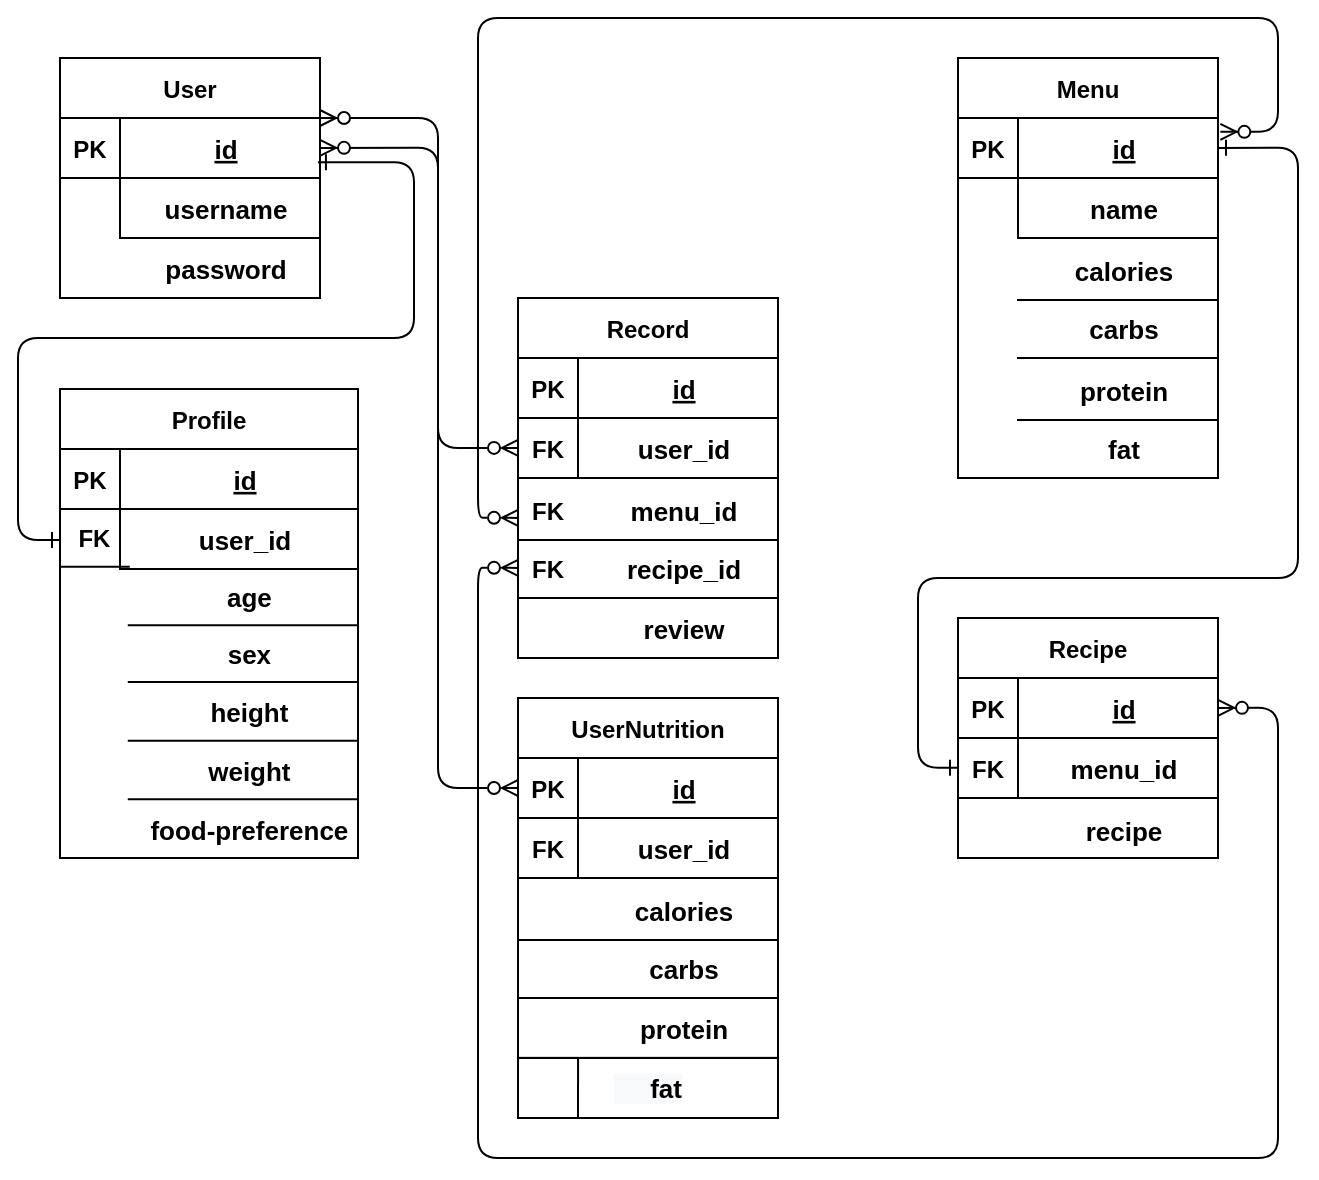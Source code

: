 <mxfile version="15.5.8" type="github">
  <diagram id="R2lEEEUBdFMjLlhIrx00" name="Page-1">
    <mxGraphModel dx="1508" dy="598" grid="1" gridSize="10" guides="1" tooltips="1" connect="1" arrows="1" fold="1" page="1" pageScale="1" pageWidth="827" pageHeight="583" math="0" shadow="0" extFonts="Permanent Marker^https://fonts.googleapis.com/css?family=Permanent+Marker">
      <root>
        <mxCell id="0" />
        <mxCell id="1" parent="0" />
        <mxCell id="eXolz-f-tqLtdmMCezY3-111" value="" style="group" parent="1" vertex="1" connectable="0">
          <mxGeometry x="510" y="29.94" width="130" height="210" as="geometry" />
        </mxCell>
        <mxCell id="eXolz-f-tqLtdmMCezY3-44" value="Menu" style="shape=table;startSize=30;container=1;collapsible=1;childLayout=tableLayout;fixedRows=1;rowLines=0;fontStyle=1;align=center;resizeLast=1;" parent="eXolz-f-tqLtdmMCezY3-111" vertex="1">
          <mxGeometry width="130" height="210" as="geometry" />
        </mxCell>
        <mxCell id="eXolz-f-tqLtdmMCezY3-45" value="" style="shape=partialRectangle;collapsible=0;dropTarget=0;pointerEvents=0;fillColor=none;points=[[0,0.5],[1,0.5]];portConstraint=eastwest;top=0;left=0;right=0;bottom=1;" parent="eXolz-f-tqLtdmMCezY3-44" vertex="1">
          <mxGeometry y="30" width="130" height="30" as="geometry" />
        </mxCell>
        <mxCell id="eXolz-f-tqLtdmMCezY3-46" value="PK" style="shape=partialRectangle;overflow=hidden;connectable=0;fillColor=none;top=0;left=0;bottom=0;right=0;fontStyle=1;" parent="eXolz-f-tqLtdmMCezY3-45" vertex="1">
          <mxGeometry width="30" height="30" as="geometry">
            <mxRectangle width="30" height="30" as="alternateBounds" />
          </mxGeometry>
        </mxCell>
        <mxCell id="eXolz-f-tqLtdmMCezY3-47" value="id" style="shape=partialRectangle;overflow=hidden;connectable=0;fillColor=none;top=0;left=0;bottom=0;right=0;align=center;spacingLeft=6;fontStyle=5;fontSize=13;" parent="eXolz-f-tqLtdmMCezY3-45" vertex="1">
          <mxGeometry x="30" width="100" height="30" as="geometry">
            <mxRectangle width="100" height="30" as="alternateBounds" />
          </mxGeometry>
        </mxCell>
        <mxCell id="eXolz-f-tqLtdmMCezY3-48" value="" style="shape=partialRectangle;collapsible=0;dropTarget=0;pointerEvents=0;fillColor=none;points=[[0,0.5],[1,0.5]];portConstraint=eastwest;top=0;left=0;right=0;bottom=0;" parent="eXolz-f-tqLtdmMCezY3-44" vertex="1">
          <mxGeometry y="60" width="130" height="30" as="geometry" />
        </mxCell>
        <mxCell id="eXolz-f-tqLtdmMCezY3-49" value="" style="shape=partialRectangle;overflow=hidden;connectable=0;fillColor=none;top=0;left=0;bottom=0;right=0;" parent="eXolz-f-tqLtdmMCezY3-48" vertex="1">
          <mxGeometry width="30" height="30" as="geometry">
            <mxRectangle width="30" height="30" as="alternateBounds" />
          </mxGeometry>
        </mxCell>
        <mxCell id="eXolz-f-tqLtdmMCezY3-50" value="name" style="shape=partialRectangle;overflow=hidden;connectable=0;fillColor=none;top=1;left=0;bottom=1;right=0;align=center;spacingLeft=6;fontStyle=1;fontSize=13;" parent="eXolz-f-tqLtdmMCezY3-48" vertex="1">
          <mxGeometry x="30" width="100" height="30" as="geometry">
            <mxRectangle width="100" height="30" as="alternateBounds" />
          </mxGeometry>
        </mxCell>
        <mxCell id="eXolz-f-tqLtdmMCezY3-51" value="" style="shape=partialRectangle;overflow=hidden;connectable=0;fillColor=none;top=0;left=0;bottom=0;right=0;" parent="eXolz-f-tqLtdmMCezY3-111" vertex="1">
          <mxGeometry y="91" width="30" height="30" as="geometry">
            <mxRectangle width="30" height="30" as="alternateBounds" />
          </mxGeometry>
        </mxCell>
        <mxCell id="eXolz-f-tqLtdmMCezY3-52" value="calories" style="shape=partialRectangle;overflow=hidden;connectable=0;fillColor=none;top=0;left=0;bottom=1;right=0;align=center;spacingLeft=6;fontStyle=1;fontSize=13;" parent="eXolz-f-tqLtdmMCezY3-111" vertex="1">
          <mxGeometry x="30" y="91" width="100" height="30" as="geometry">
            <mxRectangle width="220" height="30" as="alternateBounds" />
          </mxGeometry>
        </mxCell>
        <mxCell id="eXolz-f-tqLtdmMCezY3-53" value="" style="shape=partialRectangle;overflow=hidden;connectable=0;fillColor=none;top=0;left=0;bottom=0;right=0;" parent="eXolz-f-tqLtdmMCezY3-111" vertex="1">
          <mxGeometry y="120" width="30" height="30" as="geometry">
            <mxRectangle width="30" height="30" as="alternateBounds" />
          </mxGeometry>
        </mxCell>
        <mxCell id="eXolz-f-tqLtdmMCezY3-54" value="carbs" style="shape=partialRectangle;overflow=hidden;connectable=0;fillColor=none;top=0;left=0;bottom=1;right=0;align=center;spacingLeft=6;fontStyle=1;fontSize=13;" parent="eXolz-f-tqLtdmMCezY3-111" vertex="1">
          <mxGeometry x="30" y="120" width="100" height="30" as="geometry">
            <mxRectangle width="220" height="30" as="alternateBounds" />
          </mxGeometry>
        </mxCell>
        <mxCell id="eXolz-f-tqLtdmMCezY3-55" value="" style="shape=partialRectangle;overflow=hidden;connectable=0;fillColor=none;top=0;left=0;bottom=0;right=0;" parent="eXolz-f-tqLtdmMCezY3-111" vertex="1">
          <mxGeometry y="151" width="30" height="30" as="geometry">
            <mxRectangle width="30" height="30" as="alternateBounds" />
          </mxGeometry>
        </mxCell>
        <mxCell id="eXolz-f-tqLtdmMCezY3-56" value="protein" style="shape=partialRectangle;overflow=hidden;connectable=0;fillColor=none;top=0;left=0;bottom=1;right=0;align=center;spacingLeft=6;fontStyle=1;fontSize=13;" parent="eXolz-f-tqLtdmMCezY3-111" vertex="1">
          <mxGeometry x="30" y="151" width="100" height="30" as="geometry">
            <mxRectangle width="220" height="30" as="alternateBounds" />
          </mxGeometry>
        </mxCell>
        <mxCell id="eXolz-f-tqLtdmMCezY3-57" value="" style="shape=partialRectangle;overflow=hidden;connectable=0;fillColor=none;top=0;left=0;bottom=0;right=0;" parent="eXolz-f-tqLtdmMCezY3-111" vertex="1">
          <mxGeometry y="180" width="30" height="30" as="geometry">
            <mxRectangle width="30" height="30" as="alternateBounds" />
          </mxGeometry>
        </mxCell>
        <mxCell id="eXolz-f-tqLtdmMCezY3-58" value="fat" style="shape=partialRectangle;overflow=hidden;connectable=0;fillColor=none;top=0;left=0;bottom=1;right=0;align=center;spacingLeft=6;fontStyle=1;fontSize=13;" parent="eXolz-f-tqLtdmMCezY3-111" vertex="1">
          <mxGeometry x="30" y="180" width="100" height="30" as="geometry">
            <mxRectangle width="220" height="30" as="alternateBounds" />
          </mxGeometry>
        </mxCell>
        <mxCell id="eXolz-f-tqLtdmMCezY3-113" value="" style="group" parent="1" vertex="1" connectable="0">
          <mxGeometry x="290" y="149.94" width="130" height="180" as="geometry" />
        </mxCell>
        <mxCell id="eXolz-f-tqLtdmMCezY3-95" value="Record" style="shape=table;startSize=30;container=1;collapsible=1;childLayout=tableLayout;fixedRows=1;rowLines=0;fontStyle=1;align=center;resizeLast=1;" parent="eXolz-f-tqLtdmMCezY3-113" vertex="1">
          <mxGeometry width="130" height="180" as="geometry" />
        </mxCell>
        <mxCell id="eXolz-f-tqLtdmMCezY3-96" value="" style="shape=partialRectangle;collapsible=0;dropTarget=0;pointerEvents=0;fillColor=none;points=[[0,0.5],[1,0.5]];portConstraint=eastwest;top=0;left=0;right=0;bottom=1;" parent="eXolz-f-tqLtdmMCezY3-95" vertex="1">
          <mxGeometry y="30" width="130" height="30" as="geometry" />
        </mxCell>
        <mxCell id="eXolz-f-tqLtdmMCezY3-97" value="PK" style="shape=partialRectangle;overflow=hidden;connectable=0;fillColor=none;top=0;left=0;bottom=0;right=0;fontStyle=1;" parent="eXolz-f-tqLtdmMCezY3-96" vertex="1">
          <mxGeometry width="30" height="30" as="geometry">
            <mxRectangle width="30" height="30" as="alternateBounds" />
          </mxGeometry>
        </mxCell>
        <mxCell id="eXolz-f-tqLtdmMCezY3-98" value="id" style="shape=partialRectangle;overflow=hidden;connectable=0;fillColor=none;top=0;left=0;bottom=0;right=0;align=center;spacingLeft=6;fontStyle=5;fontSize=13;" parent="eXolz-f-tqLtdmMCezY3-96" vertex="1">
          <mxGeometry x="30" width="100" height="30" as="geometry">
            <mxRectangle width="100" height="30" as="alternateBounds" />
          </mxGeometry>
        </mxCell>
        <mxCell id="eXolz-f-tqLtdmMCezY3-99" value="" style="shape=partialRectangle;collapsible=0;dropTarget=0;pointerEvents=0;fillColor=none;points=[[0,0.5],[1,0.5]];portConstraint=eastwest;top=0;left=0;right=0;bottom=0;" parent="eXolz-f-tqLtdmMCezY3-95" vertex="1">
          <mxGeometry y="60" width="130" height="30" as="geometry" />
        </mxCell>
        <mxCell id="eXolz-f-tqLtdmMCezY3-100" value="" style="shape=partialRectangle;overflow=hidden;connectable=0;fillColor=none;top=0;left=0;bottom=0;right=0;" parent="eXolz-f-tqLtdmMCezY3-99" vertex="1">
          <mxGeometry width="30" height="30" as="geometry">
            <mxRectangle width="30" height="30" as="alternateBounds" />
          </mxGeometry>
        </mxCell>
        <mxCell id="eXolz-f-tqLtdmMCezY3-101" value="user_id" style="shape=partialRectangle;overflow=hidden;connectable=0;fillColor=none;top=1;left=0;bottom=1;right=0;align=center;spacingLeft=6;fontStyle=1;fontSize=13;" parent="eXolz-f-tqLtdmMCezY3-99" vertex="1">
          <mxGeometry x="30" width="100" height="30" as="geometry">
            <mxRectangle width="100" height="30" as="alternateBounds" />
          </mxGeometry>
        </mxCell>
        <mxCell id="eXolz-f-tqLtdmMCezY3-102" value="FK" style="shape=partialRectangle;overflow=hidden;connectable=0;fillColor=none;top=0;left=0;bottom=1;right=0;fontStyle=1" parent="eXolz-f-tqLtdmMCezY3-113" vertex="1">
          <mxGeometry y="91" width="30" height="30" as="geometry">
            <mxRectangle width="30" height="30" as="alternateBounds" />
          </mxGeometry>
        </mxCell>
        <mxCell id="eXolz-f-tqLtdmMCezY3-103" value="menu_id" style="shape=partialRectangle;overflow=hidden;connectable=0;fillColor=none;top=0;left=0;bottom=1;right=0;align=center;spacingLeft=6;fontStyle=1;fontSize=13;" parent="eXolz-f-tqLtdmMCezY3-113" vertex="1">
          <mxGeometry x="30" y="91" width="100" height="30" as="geometry">
            <mxRectangle width="220" height="30" as="alternateBounds" />
          </mxGeometry>
        </mxCell>
        <mxCell id="eXolz-f-tqLtdmMCezY3-106" value="FK" style="shape=partialRectangle;overflow=hidden;connectable=0;fillColor=none;top=0;left=0;bottom=1;right=0;fontStyle=1;" parent="eXolz-f-tqLtdmMCezY3-113" vertex="1">
          <mxGeometry y="60" width="30" height="30" as="geometry">
            <mxRectangle width="30" height="30" as="alternateBounds" />
          </mxGeometry>
        </mxCell>
        <mxCell id="eXolz-f-tqLtdmMCezY3-107" value="FK" style="shape=partialRectangle;overflow=hidden;connectable=0;fillColor=none;top=0;left=0;bottom=1;right=0;fontStyle=1" parent="eXolz-f-tqLtdmMCezY3-113" vertex="1">
          <mxGeometry y="120" width="30" height="30" as="geometry">
            <mxRectangle width="30" height="30" as="alternateBounds" />
          </mxGeometry>
        </mxCell>
        <mxCell id="eXolz-f-tqLtdmMCezY3-108" value="recipe_id" style="shape=partialRectangle;overflow=hidden;connectable=0;fillColor=none;top=0;left=0;bottom=1;right=0;align=center;spacingLeft=6;fontStyle=1;fontSize=13;" parent="eXolz-f-tqLtdmMCezY3-113" vertex="1">
          <mxGeometry x="30" y="120" width="100" height="30" as="geometry">
            <mxRectangle width="220" height="30" as="alternateBounds" />
          </mxGeometry>
        </mxCell>
        <mxCell id="eXolz-f-tqLtdmMCezY3-109" value="" style="shape=partialRectangle;overflow=hidden;connectable=0;fillColor=none;top=0;left=0;bottom=0;right=0;" parent="eXolz-f-tqLtdmMCezY3-113" vertex="1">
          <mxGeometry y="150" width="30" height="30" as="geometry">
            <mxRectangle width="30" height="30" as="alternateBounds" />
          </mxGeometry>
        </mxCell>
        <mxCell id="eXolz-f-tqLtdmMCezY3-110" value="review" style="shape=partialRectangle;overflow=hidden;connectable=0;fillColor=none;top=0;left=0;bottom=0;right=0;align=center;spacingLeft=6;fontStyle=1;fontSize=13;" parent="eXolz-f-tqLtdmMCezY3-113" vertex="1">
          <mxGeometry x="30" y="150" width="100" height="30" as="geometry">
            <mxRectangle width="220" height="30" as="alternateBounds" />
          </mxGeometry>
        </mxCell>
        <mxCell id="eXolz-f-tqLtdmMCezY3-114" value="" style="group" parent="1" vertex="1" connectable="0">
          <mxGeometry x="510" y="309.94" width="130" height="121" as="geometry" />
        </mxCell>
        <mxCell id="eXolz-f-tqLtdmMCezY3-78" value="Recipe" style="shape=table;startSize=30;container=1;collapsible=1;childLayout=tableLayout;fixedRows=1;rowLines=0;fontStyle=1;align=center;resizeLast=1;" parent="eXolz-f-tqLtdmMCezY3-114" vertex="1">
          <mxGeometry width="130" height="120" as="geometry" />
        </mxCell>
        <mxCell id="eXolz-f-tqLtdmMCezY3-79" value="" style="shape=partialRectangle;collapsible=0;dropTarget=0;pointerEvents=0;fillColor=none;points=[[0,0.5],[1,0.5]];portConstraint=eastwest;top=0;left=0;right=0;bottom=1;" parent="eXolz-f-tqLtdmMCezY3-78" vertex="1">
          <mxGeometry y="30" width="130" height="30" as="geometry" />
        </mxCell>
        <mxCell id="eXolz-f-tqLtdmMCezY3-80" value="PK" style="shape=partialRectangle;overflow=hidden;connectable=0;fillColor=none;top=0;left=0;bottom=0;right=0;fontStyle=1;" parent="eXolz-f-tqLtdmMCezY3-79" vertex="1">
          <mxGeometry width="30" height="30" as="geometry">
            <mxRectangle width="30" height="30" as="alternateBounds" />
          </mxGeometry>
        </mxCell>
        <mxCell id="eXolz-f-tqLtdmMCezY3-81" value="id" style="shape=partialRectangle;overflow=hidden;connectable=0;fillColor=none;top=0;left=0;bottom=0;right=0;align=center;spacingLeft=6;fontStyle=5;fontSize=13;" parent="eXolz-f-tqLtdmMCezY3-79" vertex="1">
          <mxGeometry x="30" width="100" height="30" as="geometry">
            <mxRectangle width="100" height="30" as="alternateBounds" />
          </mxGeometry>
        </mxCell>
        <mxCell id="eXolz-f-tqLtdmMCezY3-82" value="" style="shape=partialRectangle;collapsible=0;dropTarget=0;pointerEvents=0;fillColor=none;points=[[0,0.5],[1,0.5]];portConstraint=eastwest;top=0;left=0;right=0;bottom=0;" parent="eXolz-f-tqLtdmMCezY3-78" vertex="1">
          <mxGeometry y="60" width="130" height="30" as="geometry" />
        </mxCell>
        <mxCell id="eXolz-f-tqLtdmMCezY3-83" value="" style="shape=partialRectangle;overflow=hidden;connectable=0;fillColor=none;top=0;left=0;bottom=0;right=0;" parent="eXolz-f-tqLtdmMCezY3-82" vertex="1">
          <mxGeometry width="30" height="30" as="geometry">
            <mxRectangle width="30" height="30" as="alternateBounds" />
          </mxGeometry>
        </mxCell>
        <mxCell id="eXolz-f-tqLtdmMCezY3-84" value="menu_id" style="shape=partialRectangle;overflow=hidden;connectable=0;fillColor=none;top=1;left=0;bottom=1;right=0;align=center;spacingLeft=6;fontStyle=1;fontSize=13;" parent="eXolz-f-tqLtdmMCezY3-82" vertex="1">
          <mxGeometry x="30" width="100" height="30" as="geometry">
            <mxRectangle width="100" height="30" as="alternateBounds" />
          </mxGeometry>
        </mxCell>
        <mxCell id="eXolz-f-tqLtdmMCezY3-85" value="" style="shape=partialRectangle;overflow=hidden;connectable=0;fillColor=none;top=0;left=0;bottom=0;right=0;" parent="eXolz-f-tqLtdmMCezY3-114" vertex="1">
          <mxGeometry y="91" width="30" height="30" as="geometry">
            <mxRectangle width="30" height="30" as="alternateBounds" />
          </mxGeometry>
        </mxCell>
        <mxCell id="eXolz-f-tqLtdmMCezY3-86" value="recipe" style="shape=partialRectangle;overflow=hidden;connectable=0;fillColor=none;top=0;left=0;bottom=0;right=0;align=center;spacingLeft=6;fontStyle=1;fontSize=13;" parent="eXolz-f-tqLtdmMCezY3-114" vertex="1">
          <mxGeometry x="30" y="91" width="100" height="30" as="geometry">
            <mxRectangle width="220" height="30" as="alternateBounds" />
          </mxGeometry>
        </mxCell>
        <mxCell id="eXolz-f-tqLtdmMCezY3-94" value="FK" style="shape=partialRectangle;overflow=hidden;connectable=0;fillColor=none;top=0;left=0;bottom=1;right=0;fontStyle=1;" parent="eXolz-f-tqLtdmMCezY3-114" vertex="1">
          <mxGeometry y="60" width="30" height="30" as="geometry">
            <mxRectangle width="30" height="30" as="alternateBounds" />
          </mxGeometry>
        </mxCell>
        <mxCell id="pg6HYWG1b-laLnxa9u-H-16" value="" style="edgeStyle=orthogonalEdgeStyle;endArrow=ERzeroToMany;startArrow=ERzeroToMany;endFill=0;startFill=1;exitX=1;exitY=0.5;exitDx=0;exitDy=0;" parent="1" source="C-vyLk0tnHw3VtMMgP7b-24" target="eXolz-f-tqLtdmMCezY3-99" edge="1">
          <mxGeometry width="100" height="100" relative="1" as="geometry">
            <mxPoint x="240" y="-120.06" as="sourcePoint" />
            <mxPoint x="390" y="104.94" as="targetPoint" />
            <Array as="points">
              <mxPoint x="250" y="74.94" />
              <mxPoint x="250" y="224.94" />
            </Array>
          </mxGeometry>
        </mxCell>
        <mxCell id="pg6HYWG1b-laLnxa9u-H-18" value="" style="edgeStyle=orthogonalEdgeStyle;endArrow=ERone;startArrow=ERone;endFill=0;startFill=0;exitX=0.992;exitY=0.74;exitDx=0;exitDy=0;exitPerimeter=0;" parent="1" source="C-vyLk0tnHw3VtMMgP7b-24" target="pg6HYWG1b-laLnxa9u-H-6" edge="1">
          <mxGeometry width="100" height="100" relative="1" as="geometry">
            <mxPoint x="160" y="-20.06" as="sourcePoint" />
            <mxPoint x="308" y="119.94" as="targetPoint" />
            <Array as="points">
              <mxPoint x="238" y="81.94" />
              <mxPoint x="238" y="169.94" />
              <mxPoint x="40" y="169.94" />
              <mxPoint x="40" y="270.94" />
            </Array>
          </mxGeometry>
        </mxCell>
        <mxCell id="eXolz-f-tqLtdmMCezY3-32" value="" style="shape=partialRectangle;overflow=hidden;connectable=0;fillColor=none;top=0;left=0;bottom=0;right=0;" parent="1" vertex="1">
          <mxGeometry x="41" y="209.94" width="30" height="30" as="geometry">
            <mxRectangle width="30" height="30" as="alternateBounds" />
          </mxGeometry>
        </mxCell>
        <mxCell id="eXolz-f-tqLtdmMCezY3-34" value="" style="shape=partialRectangle;overflow=hidden;connectable=0;fillColor=none;top=0;left=0;bottom=0;right=0;" parent="1" vertex="1">
          <mxGeometry x="41" y="238.94" width="30" height="30" as="geometry">
            <mxRectangle width="30" height="30" as="alternateBounds" />
          </mxGeometry>
        </mxCell>
        <mxCell id="eXolz-f-tqLtdmMCezY3-36" value="" style="shape=partialRectangle;overflow=hidden;connectable=0;fillColor=none;top=0;left=0;bottom=0;right=0;" parent="1" vertex="1">
          <mxGeometry x="40" y="180.94" width="30" height="30" as="geometry">
            <mxRectangle width="30" height="30" as="alternateBounds" />
          </mxGeometry>
        </mxCell>
        <mxCell id="eXolz-f-tqLtdmMCezY3-38" value="" style="shape=partialRectangle;overflow=hidden;connectable=0;fillColor=none;top=0;left=0;bottom=0;right=0;" parent="1" vertex="1">
          <mxGeometry x="40" y="209.94" width="30" height="30" as="geometry">
            <mxRectangle width="30" height="30" as="alternateBounds" />
          </mxGeometry>
        </mxCell>
        <mxCell id="eXolz-f-tqLtdmMCezY3-40" value="" style="shape=partialRectangle;overflow=hidden;connectable=0;fillColor=none;top=0;left=0;bottom=0;right=0;" parent="1" vertex="1">
          <mxGeometry x="40" y="240.94" width="30" height="30" as="geometry">
            <mxRectangle width="30" height="30" as="alternateBounds" />
          </mxGeometry>
        </mxCell>
        <mxCell id="pg6HYWG1b-laLnxa9u-H-21" value="" style="group" parent="1" vertex="1" connectable="0">
          <mxGeometry x="61" y="29.94" width="130" height="120" as="geometry" />
        </mxCell>
        <mxCell id="C-vyLk0tnHw3VtMMgP7b-23" value="User" style="shape=table;startSize=30;container=1;collapsible=1;childLayout=tableLayout;fixedRows=1;rowLines=0;fontStyle=1;align=center;resizeLast=1;" parent="pg6HYWG1b-laLnxa9u-H-21" vertex="1">
          <mxGeometry width="130" height="120" as="geometry" />
        </mxCell>
        <mxCell id="C-vyLk0tnHw3VtMMgP7b-24" value="" style="shape=partialRectangle;collapsible=0;dropTarget=0;pointerEvents=0;fillColor=none;points=[[0,0.5],[1,0.5]];portConstraint=eastwest;top=0;left=0;right=0;bottom=1;" parent="C-vyLk0tnHw3VtMMgP7b-23" vertex="1">
          <mxGeometry y="30" width="130" height="30" as="geometry" />
        </mxCell>
        <mxCell id="C-vyLk0tnHw3VtMMgP7b-25" value="PK" style="shape=partialRectangle;overflow=hidden;connectable=0;fillColor=none;top=0;left=0;bottom=0;right=0;fontStyle=1;" parent="C-vyLk0tnHw3VtMMgP7b-24" vertex="1">
          <mxGeometry width="30" height="30" as="geometry">
            <mxRectangle width="30" height="30" as="alternateBounds" />
          </mxGeometry>
        </mxCell>
        <mxCell id="C-vyLk0tnHw3VtMMgP7b-26" value="id" style="shape=partialRectangle;overflow=hidden;connectable=0;fillColor=none;top=0;left=0;bottom=0;right=0;align=center;spacingLeft=6;fontStyle=5;fontSize=13;" parent="C-vyLk0tnHw3VtMMgP7b-24" vertex="1">
          <mxGeometry x="30" width="100" height="30" as="geometry">
            <mxRectangle width="100" height="30" as="alternateBounds" />
          </mxGeometry>
        </mxCell>
        <mxCell id="C-vyLk0tnHw3VtMMgP7b-27" value="" style="shape=partialRectangle;collapsible=0;dropTarget=0;pointerEvents=0;fillColor=none;points=[[0,0.5],[1,0.5]];portConstraint=eastwest;top=0;left=0;right=0;bottom=0;" parent="C-vyLk0tnHw3VtMMgP7b-23" vertex="1">
          <mxGeometry y="60" width="130" height="30" as="geometry" />
        </mxCell>
        <mxCell id="C-vyLk0tnHw3VtMMgP7b-28" value="" style="shape=partialRectangle;overflow=hidden;connectable=0;fillColor=none;top=0;left=0;bottom=0;right=0;" parent="C-vyLk0tnHw3VtMMgP7b-27" vertex="1">
          <mxGeometry width="30" height="30" as="geometry">
            <mxRectangle width="30" height="30" as="alternateBounds" />
          </mxGeometry>
        </mxCell>
        <mxCell id="C-vyLk0tnHw3VtMMgP7b-29" value="username" style="shape=partialRectangle;overflow=hidden;connectable=0;fillColor=none;top=1;left=0;bottom=1;right=0;align=center;spacingLeft=6;fontStyle=1;fontSize=13;" parent="C-vyLk0tnHw3VtMMgP7b-27" vertex="1">
          <mxGeometry x="30" width="100" height="30" as="geometry">
            <mxRectangle width="100" height="30" as="alternateBounds" />
          </mxGeometry>
        </mxCell>
        <mxCell id="eXolz-f-tqLtdmMCezY3-33" value="password" style="shape=partialRectangle;overflow=hidden;connectable=0;fillColor=none;top=0;left=0;bottom=1;right=0;align=center;spacingLeft=6;fontStyle=1;fontSize=13;" parent="pg6HYWG1b-laLnxa9u-H-21" vertex="1">
          <mxGeometry x="30" y="90" width="100" height="30" as="geometry">
            <mxRectangle width="220" height="30" as="alternateBounds" />
          </mxGeometry>
        </mxCell>
        <mxCell id="pg6HYWG1b-laLnxa9u-H-22" value="" style="group" parent="1" vertex="1" connectable="0">
          <mxGeometry x="61" y="195.44" width="149" height="234.5" as="geometry" />
        </mxCell>
        <mxCell id="pg6HYWG1b-laLnxa9u-H-19" value="weight" style="shape=partialRectangle;overflow=hidden;connectable=0;fillColor=none;top=0;left=0;bottom=1;right=0;align=center;spacingLeft=6;fontStyle=1;fontSize=13;" parent="pg6HYWG1b-laLnxa9u-H-22" vertex="1">
          <mxGeometry x="34.385" y="175.875" width="114.615" height="29.312" as="geometry">
            <mxRectangle width="220" height="30" as="alternateBounds" />
          </mxGeometry>
        </mxCell>
        <mxCell id="pg6HYWG1b-laLnxa9u-H-20" value="food-preference" style="shape=partialRectangle;overflow=hidden;connectable=0;fillColor=none;top=0;left=0;bottom=1;right=0;align=center;spacingLeft=6;fontStyle=1;fontSize=13;" parent="pg6HYWG1b-laLnxa9u-H-22" vertex="1">
          <mxGeometry x="34.385" y="205.188" width="114.615" height="29.312" as="geometry">
            <mxRectangle width="220" height="30" as="alternateBounds" />
          </mxGeometry>
        </mxCell>
        <mxCell id="pg6HYWG1b-laLnxa9u-H-2" value="Profile" style="shape=table;startSize=30;container=1;collapsible=1;childLayout=tableLayout;fixedRows=1;rowLines=0;fontStyle=1;align=center;resizeLast=1;" parent="pg6HYWG1b-laLnxa9u-H-22" vertex="1">
          <mxGeometry width="149" height="234.5" as="geometry" />
        </mxCell>
        <mxCell id="pg6HYWG1b-laLnxa9u-H-3" value="" style="shape=partialRectangle;collapsible=0;dropTarget=0;pointerEvents=0;fillColor=none;points=[[0,0.5],[1,0.5]];portConstraint=eastwest;top=0;left=0;right=0;bottom=1;" parent="pg6HYWG1b-laLnxa9u-H-2" vertex="1">
          <mxGeometry y="30" width="149" height="30" as="geometry" />
        </mxCell>
        <mxCell id="pg6HYWG1b-laLnxa9u-H-4" value="PK" style="shape=partialRectangle;overflow=hidden;connectable=0;fillColor=none;top=0;left=0;bottom=0;right=0;fontStyle=1;" parent="pg6HYWG1b-laLnxa9u-H-3" vertex="1">
          <mxGeometry width="30" height="30" as="geometry">
            <mxRectangle width="30" height="30" as="alternateBounds" />
          </mxGeometry>
        </mxCell>
        <mxCell id="pg6HYWG1b-laLnxa9u-H-5" value="id" style="shape=partialRectangle;overflow=hidden;connectable=0;fillColor=none;top=0;left=0;bottom=0;right=0;align=center;spacingLeft=6;fontStyle=5;fontSize=13;" parent="pg6HYWG1b-laLnxa9u-H-3" vertex="1">
          <mxGeometry x="30" width="119" height="30" as="geometry">
            <mxRectangle width="119" height="30" as="alternateBounds" />
          </mxGeometry>
        </mxCell>
        <mxCell id="pg6HYWG1b-laLnxa9u-H-6" value="" style="shape=partialRectangle;collapsible=0;dropTarget=0;pointerEvents=0;fillColor=none;points=[[0,0.5],[1,0.5]];portConstraint=eastwest;top=0;left=0;right=0;bottom=0;" parent="pg6HYWG1b-laLnxa9u-H-2" vertex="1">
          <mxGeometry y="60" width="149" height="30" as="geometry" />
        </mxCell>
        <mxCell id="pg6HYWG1b-laLnxa9u-H-7" value="" style="shape=partialRectangle;overflow=hidden;connectable=0;fillColor=none;top=0;left=0;bottom=0;right=0;" parent="pg6HYWG1b-laLnxa9u-H-6" vertex="1">
          <mxGeometry width="30" height="30" as="geometry">
            <mxRectangle width="30" height="30" as="alternateBounds" />
          </mxGeometry>
        </mxCell>
        <mxCell id="pg6HYWG1b-laLnxa9u-H-8" value="user_id" style="shape=partialRectangle;overflow=hidden;connectable=0;fillColor=none;top=1;left=0;bottom=1;right=0;align=center;spacingLeft=6;fontStyle=1;fontSize=13;" parent="pg6HYWG1b-laLnxa9u-H-6" vertex="1">
          <mxGeometry x="30" width="119" height="30" as="geometry">
            <mxRectangle width="119" height="30" as="alternateBounds" />
          </mxGeometry>
        </mxCell>
        <mxCell id="pg6HYWG1b-laLnxa9u-H-10" value="age" style="shape=partialRectangle;overflow=hidden;connectable=0;fillColor=none;top=0;left=0;bottom=1;right=0;align=center;spacingLeft=6;fontStyle=1;fontSize=13;" parent="pg6HYWG1b-laLnxa9u-H-22" vertex="1">
          <mxGeometry x="34.385" y="88.915" width="114.615" height="29.312" as="geometry">
            <mxRectangle width="220" height="30" as="alternateBounds" />
          </mxGeometry>
        </mxCell>
        <mxCell id="pg6HYWG1b-laLnxa9u-H-11" value="FK" style="shape=partialRectangle;overflow=hidden;connectable=0;fillColor=none;top=0;left=0;bottom=1;right=0;fontStyle=1;" parent="pg6HYWG1b-laLnxa9u-H-22" vertex="1">
          <mxGeometry y="59.605" width="34.385" height="29.312" as="geometry">
            <mxRectangle width="30" height="30" as="alternateBounds" />
          </mxGeometry>
        </mxCell>
        <mxCell id="pg6HYWG1b-laLnxa9u-H-13" value="sex" style="shape=partialRectangle;overflow=hidden;connectable=0;fillColor=none;top=0;left=0;bottom=1;right=0;align=center;spacingLeft=6;fontStyle=1;fontSize=13;" parent="pg6HYWG1b-laLnxa9u-H-22" vertex="1">
          <mxGeometry x="34.385" y="117.25" width="114.615" height="29.312" as="geometry">
            <mxRectangle width="220" height="30" as="alternateBounds" />
          </mxGeometry>
        </mxCell>
        <mxCell id="pg6HYWG1b-laLnxa9u-H-14" value="" style="shape=partialRectangle;overflow=hidden;connectable=0;fillColor=none;top=0;left=0;bottom=0;right=0;" parent="pg6HYWG1b-laLnxa9u-H-22" vertex="1">
          <mxGeometry y="146.562" width="34.385" height="29.312" as="geometry">
            <mxRectangle width="30" height="30" as="alternateBounds" />
          </mxGeometry>
        </mxCell>
        <mxCell id="pg6HYWG1b-laLnxa9u-H-15" value="height" style="shape=partialRectangle;overflow=hidden;connectable=0;fillColor=none;top=0;left=0;bottom=1;right=0;align=center;spacingLeft=6;fontStyle=1;fontSize=13;" parent="pg6HYWG1b-laLnxa9u-H-22" vertex="1">
          <mxGeometry x="34.385" y="146.562" width="114.615" height="29.312" as="geometry">
            <mxRectangle width="220" height="30" as="alternateBounds" />
          </mxGeometry>
        </mxCell>
        <mxCell id="pg6HYWG1b-laLnxa9u-H-31" value="" style="edgeStyle=orthogonalEdgeStyle;endArrow=ERone;startArrow=ERone;endFill=0;startFill=0;" parent="1" source="eXolz-f-tqLtdmMCezY3-82" edge="1">
          <mxGeometry width="100" height="100" relative="1" as="geometry">
            <mxPoint x="199.96" y="84.94" as="sourcePoint" />
            <mxPoint x="640" y="74.94" as="targetPoint" />
            <Array as="points">
              <mxPoint x="490" y="384.94" />
              <mxPoint x="490" y="289.94" />
              <mxPoint x="680" y="289.94" />
              <mxPoint x="680" y="74.94" />
            </Array>
          </mxGeometry>
        </mxCell>
        <mxCell id="pg6HYWG1b-laLnxa9u-H-32" value="" style="edgeStyle=orthogonalEdgeStyle;endArrow=ERzeroToMany;startArrow=ERzeroToMany;endFill=0;startFill=1;exitX=1.009;exitY=0.233;exitDx=0;exitDy=0;exitPerimeter=0;" parent="1" source="eXolz-f-tqLtdmMCezY3-45" edge="1">
          <mxGeometry width="100" height="100" relative="1" as="geometry">
            <mxPoint x="191" y="109.94" as="sourcePoint" />
            <mxPoint x="290" y="259.94" as="targetPoint" />
            <Array as="points">
              <mxPoint x="670" y="66.94" />
              <mxPoint x="670" y="9.94" />
              <mxPoint x="270" y="9.94" />
              <mxPoint x="270" y="259.94" />
            </Array>
          </mxGeometry>
        </mxCell>
        <mxCell id="pg6HYWG1b-laLnxa9u-H-33" value="" style="edgeStyle=orthogonalEdgeStyle;endArrow=ERzeroToMany;startArrow=ERzeroToMany;endFill=0;startFill=1;exitX=1;exitY=0.5;exitDx=0;exitDy=0;" parent="1" source="eXolz-f-tqLtdmMCezY3-79" edge="1">
          <mxGeometry width="100" height="100" relative="1" as="geometry">
            <mxPoint x="641.17" y="91.93" as="sourcePoint" />
            <mxPoint x="290" y="284.94" as="targetPoint" />
            <Array as="points">
              <mxPoint x="670" y="355" />
              <mxPoint x="670" y="580" />
              <mxPoint x="270" y="580" />
              <mxPoint x="270" y="285" />
            </Array>
          </mxGeometry>
        </mxCell>
        <mxCell id="VAwe8sQhlcSzIPdgGldn-1" value="" style="group" vertex="1" connectable="0" parent="1">
          <mxGeometry x="290" y="349.94" width="130" height="180" as="geometry" />
        </mxCell>
        <mxCell id="VAwe8sQhlcSzIPdgGldn-2" value="UserNutrition" style="shape=table;startSize=30;container=1;collapsible=1;childLayout=tableLayout;fixedRows=1;rowLines=0;fontStyle=1;align=center;resizeLast=1;" vertex="1" parent="VAwe8sQhlcSzIPdgGldn-1">
          <mxGeometry width="130" height="180" as="geometry" />
        </mxCell>
        <mxCell id="VAwe8sQhlcSzIPdgGldn-3" value="" style="shape=partialRectangle;collapsible=0;dropTarget=0;pointerEvents=0;fillColor=none;points=[[0,0.5],[1,0.5]];portConstraint=eastwest;top=0;left=0;right=0;bottom=1;" vertex="1" parent="VAwe8sQhlcSzIPdgGldn-2">
          <mxGeometry y="30" width="130" height="30" as="geometry" />
        </mxCell>
        <mxCell id="VAwe8sQhlcSzIPdgGldn-4" value="PK" style="shape=partialRectangle;overflow=hidden;connectable=0;fillColor=none;top=0;left=0;bottom=0;right=0;fontStyle=1;" vertex="1" parent="VAwe8sQhlcSzIPdgGldn-3">
          <mxGeometry width="30" height="30" as="geometry">
            <mxRectangle width="30" height="30" as="alternateBounds" />
          </mxGeometry>
        </mxCell>
        <mxCell id="VAwe8sQhlcSzIPdgGldn-5" value="id" style="shape=partialRectangle;overflow=hidden;connectable=0;fillColor=none;top=0;left=0;bottom=0;right=0;align=center;spacingLeft=6;fontStyle=5;fontSize=13;" vertex="1" parent="VAwe8sQhlcSzIPdgGldn-3">
          <mxGeometry x="30" width="100" height="30" as="geometry">
            <mxRectangle width="100" height="30" as="alternateBounds" />
          </mxGeometry>
        </mxCell>
        <mxCell id="VAwe8sQhlcSzIPdgGldn-6" value="" style="shape=partialRectangle;collapsible=0;dropTarget=0;pointerEvents=0;fillColor=none;points=[[0,0.5],[1,0.5]];portConstraint=eastwest;top=0;left=0;right=0;bottom=0;" vertex="1" parent="VAwe8sQhlcSzIPdgGldn-2">
          <mxGeometry y="60" width="130" height="30" as="geometry" />
        </mxCell>
        <mxCell id="VAwe8sQhlcSzIPdgGldn-7" value="" style="shape=partialRectangle;overflow=hidden;connectable=0;fillColor=none;top=0;left=0;bottom=0;right=0;" vertex="1" parent="VAwe8sQhlcSzIPdgGldn-6">
          <mxGeometry width="30" height="30" as="geometry">
            <mxRectangle width="30" height="30" as="alternateBounds" />
          </mxGeometry>
        </mxCell>
        <mxCell id="VAwe8sQhlcSzIPdgGldn-8" value="user_id" style="shape=partialRectangle;overflow=hidden;connectable=0;fillColor=none;top=1;left=0;bottom=1;right=0;align=center;spacingLeft=6;fontStyle=1;fontSize=13;" vertex="1" parent="VAwe8sQhlcSzIPdgGldn-6">
          <mxGeometry x="30" width="100" height="30" as="geometry">
            <mxRectangle width="100" height="30" as="alternateBounds" />
          </mxGeometry>
        </mxCell>
        <mxCell id="VAwe8sQhlcSzIPdgGldn-9" value="" style="shape=partialRectangle;overflow=hidden;connectable=0;fillColor=none;top=0;left=0;bottom=1;right=0;fontStyle=1" vertex="1" parent="VAwe8sQhlcSzIPdgGldn-1">
          <mxGeometry y="91" width="30" height="30" as="geometry">
            <mxRectangle width="30" height="30" as="alternateBounds" />
          </mxGeometry>
        </mxCell>
        <mxCell id="VAwe8sQhlcSzIPdgGldn-10" value="calories" style="shape=partialRectangle;overflow=hidden;connectable=0;fillColor=none;top=0;left=0;bottom=1;right=0;align=center;spacingLeft=6;fontStyle=1;fontSize=13;" vertex="1" parent="VAwe8sQhlcSzIPdgGldn-1">
          <mxGeometry x="30" y="91" width="100" height="30" as="geometry">
            <mxRectangle width="220" height="30" as="alternateBounds" />
          </mxGeometry>
        </mxCell>
        <mxCell id="VAwe8sQhlcSzIPdgGldn-11" value="FK" style="shape=partialRectangle;overflow=hidden;connectable=0;fillColor=none;top=0;left=0;bottom=1;right=0;fontStyle=1;" vertex="1" parent="VAwe8sQhlcSzIPdgGldn-1">
          <mxGeometry y="60" width="30" height="30" as="geometry">
            <mxRectangle width="30" height="30" as="alternateBounds" />
          </mxGeometry>
        </mxCell>
        <mxCell id="VAwe8sQhlcSzIPdgGldn-12" value="" style="shape=partialRectangle;overflow=hidden;connectable=0;fillColor=none;top=0;left=0;bottom=1;right=0;fontStyle=1" vertex="1" parent="VAwe8sQhlcSzIPdgGldn-1">
          <mxGeometry y="120" width="30" height="30" as="geometry">
            <mxRectangle width="30" height="30" as="alternateBounds" />
          </mxGeometry>
        </mxCell>
        <mxCell id="VAwe8sQhlcSzIPdgGldn-13" value="carbs" style="shape=partialRectangle;overflow=hidden;connectable=0;fillColor=none;top=0;left=0;bottom=1;right=0;align=center;spacingLeft=6;fontStyle=1;fontSize=13;" vertex="1" parent="VAwe8sQhlcSzIPdgGldn-1">
          <mxGeometry x="30" y="120" width="100" height="30" as="geometry">
            <mxRectangle width="220" height="30" as="alternateBounds" />
          </mxGeometry>
        </mxCell>
        <mxCell id="VAwe8sQhlcSzIPdgGldn-14" value="" style="shape=partialRectangle;overflow=hidden;connectable=0;fillColor=none;top=0;left=0;bottom=0;right=0;" vertex="1" parent="VAwe8sQhlcSzIPdgGldn-1">
          <mxGeometry y="150" width="30" height="30" as="geometry">
            <mxRectangle width="30" height="30" as="alternateBounds" />
          </mxGeometry>
        </mxCell>
        <mxCell id="VAwe8sQhlcSzIPdgGldn-15" value="protein" style="shape=partialRectangle;overflow=hidden;connectable=0;fillColor=none;top=0;left=0;bottom=0;right=0;align=center;spacingLeft=6;fontStyle=1;fontSize=13;" vertex="1" parent="VAwe8sQhlcSzIPdgGldn-1">
          <mxGeometry x="30" y="150" width="100" height="30" as="geometry">
            <mxRectangle width="220" height="30" as="alternateBounds" />
          </mxGeometry>
        </mxCell>
        <mxCell id="VAwe8sQhlcSzIPdgGldn-16" value="&lt;span style=&quot;color: rgb(0 , 0 , 0) ; font-family: &amp;#34;helvetica&amp;#34; ; font-size: 13px ; font-style: normal ; font-weight: 700 ; letter-spacing: normal ; text-align: center ; text-indent: 0px ; text-transform: none ; word-spacing: 0px ; background-color: rgb(248 , 249 , 250) ; display: inline ; float: none&quot;&gt;&amp;nbsp; &amp;nbsp; &amp;nbsp;fat&lt;/span&gt;" style="rounded=0;whiteSpace=wrap;html=1;fillColor=none;" vertex="1" parent="1">
          <mxGeometry x="290" y="529.94" width="130" height="30.06" as="geometry" />
        </mxCell>
        <mxCell id="VAwe8sQhlcSzIPdgGldn-17" value="" style="endArrow=none;html=1;rounded=0;exitX=0.231;exitY=0.006;exitDx=0;exitDy=0;exitPerimeter=0;" edge="1" parent="1" source="VAwe8sQhlcSzIPdgGldn-16">
          <mxGeometry width="50" height="50" relative="1" as="geometry">
            <mxPoint x="322" y="530" as="sourcePoint" />
            <mxPoint x="320" y="560" as="targetPoint" />
          </mxGeometry>
        </mxCell>
        <mxCell id="VAwe8sQhlcSzIPdgGldn-18" value="" style="edgeStyle=orthogonalEdgeStyle;endArrow=ERzeroToMany;startArrow=ERzeroToMany;endFill=0;startFill=1;exitX=1;exitY=0.5;exitDx=0;exitDy=0;entryX=0;entryY=0.5;entryDx=0;entryDy=0;" edge="1" parent="1" target="VAwe8sQhlcSzIPdgGldn-3">
          <mxGeometry width="100" height="100" relative="1" as="geometry">
            <mxPoint x="191.0" y="60.0" as="sourcePoint" />
            <mxPoint x="290" y="210.001" as="targetPoint" />
            <Array as="points">
              <mxPoint x="250" y="60" />
              <mxPoint x="250" y="395" />
              <mxPoint x="290" y="395" />
            </Array>
          </mxGeometry>
        </mxCell>
      </root>
    </mxGraphModel>
  </diagram>
</mxfile>

